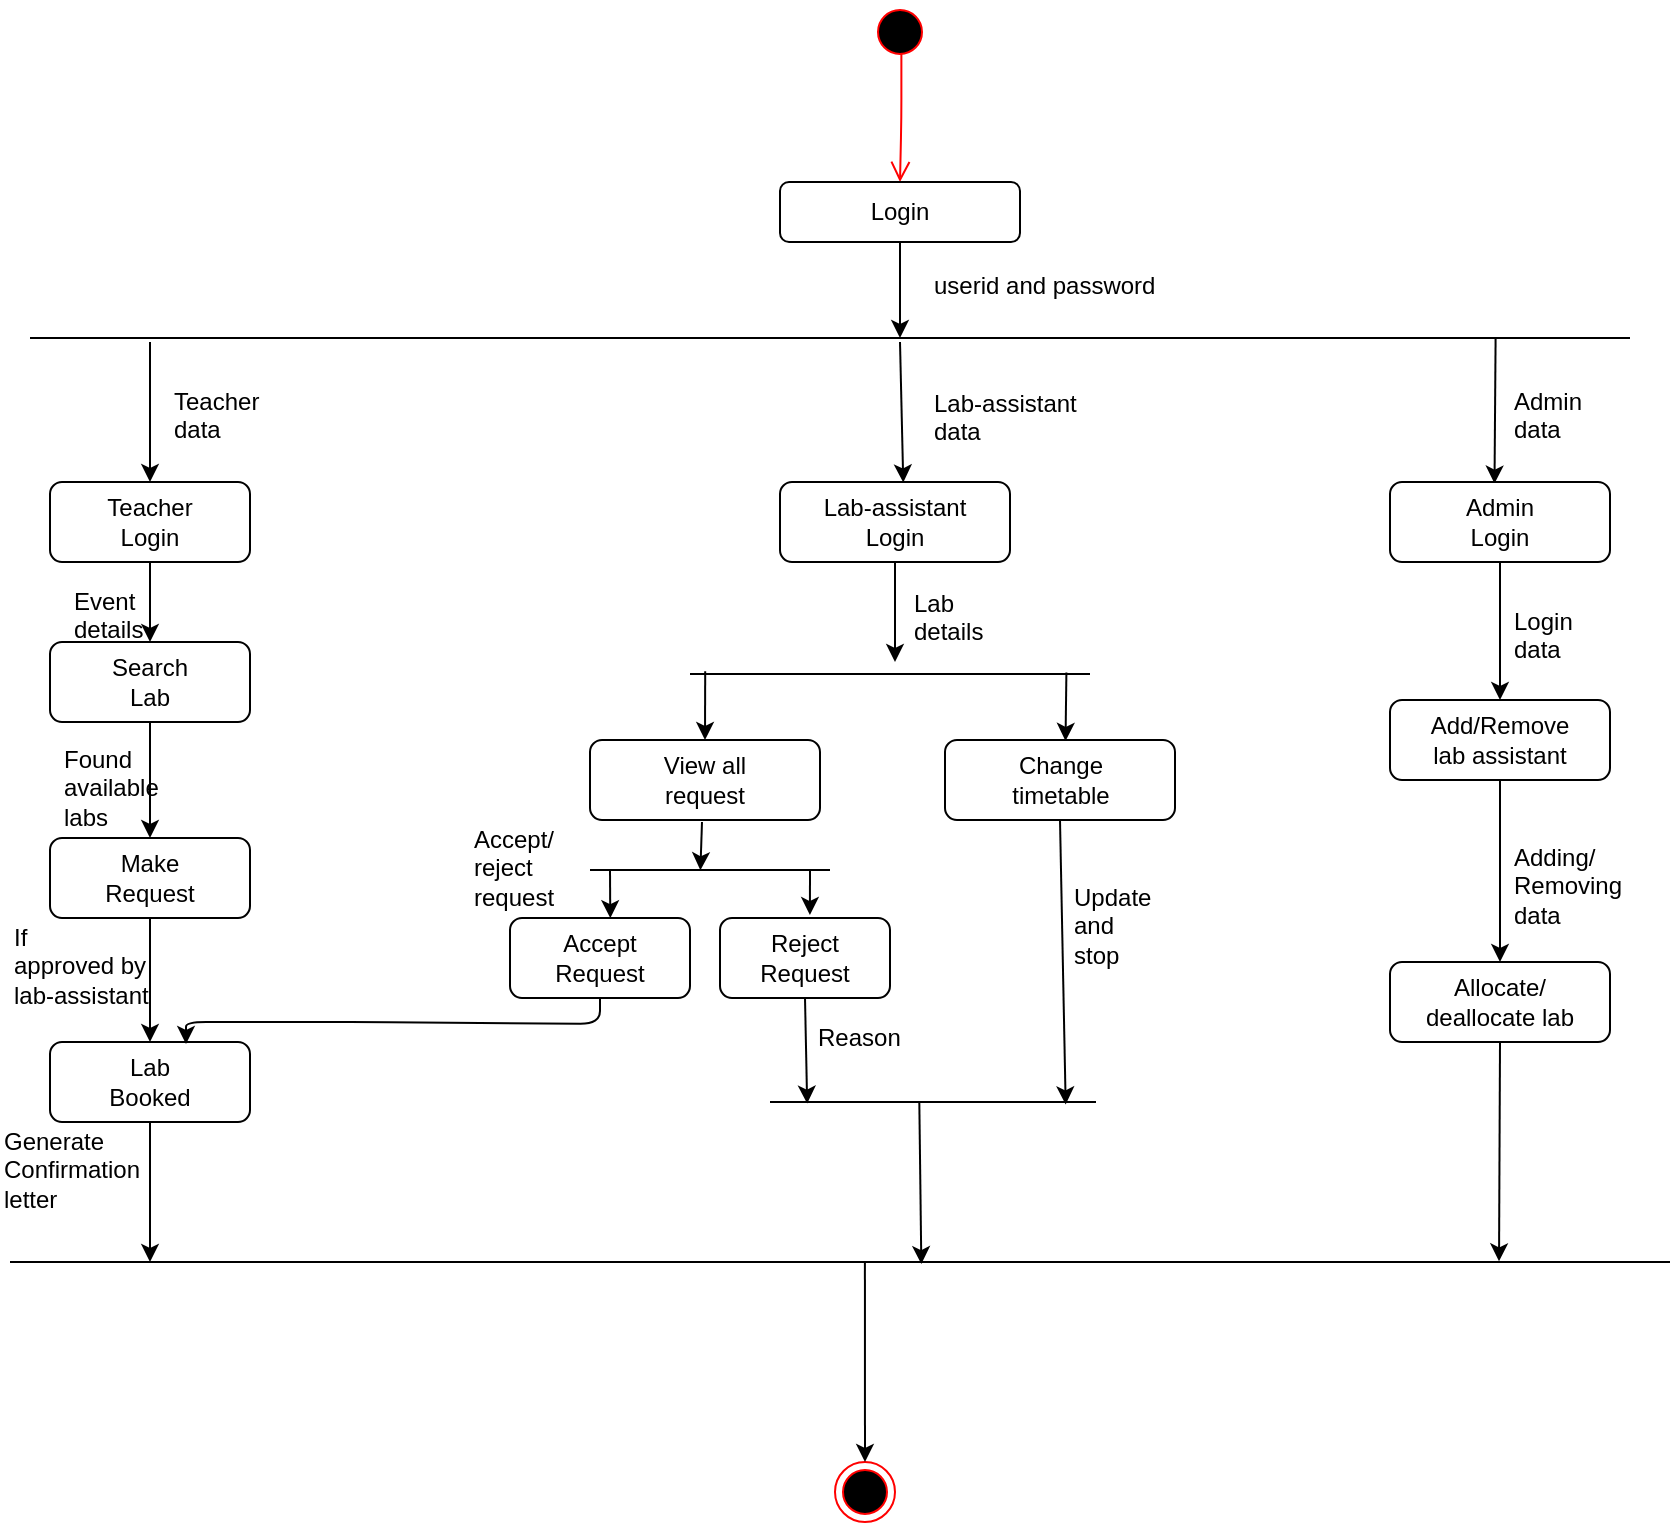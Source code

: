 <mxfile version="12.0.3" type="google" pages="1"><diagram name="Page-1" id="58cdce13-f638-feb5-8d6f-7d28b1aa9fa0"><mxGraphModel dx="1045" dy="627" grid="0" gridSize="10" guides="1" tooltips="1" connect="1" arrows="1" fold="1" page="1" pageScale="1" pageWidth="1100" pageHeight="850" background="#ffffff" math="0" shadow="0"><root><mxCell id="0"/><mxCell id="1" parent="0"/><mxCell id="IYb33F_SmLfLcoJ5pRjV-3" value="" style="ellipse;html=1;shape=startState;fillColor=#000000;strokeColor=#ff0000;" parent="1" vertex="1"><mxGeometry x="490" y="20" width="30" height="30" as="geometry"/></mxCell><mxCell id="IYb33F_SmLfLcoJ5pRjV-4" value="" style="edgeStyle=orthogonalEdgeStyle;html=1;verticalAlign=bottom;endArrow=open;endSize=8;strokeColor=#ff0000;exitX=0.523;exitY=0.852;exitDx=0;exitDy=0;exitPerimeter=0;" parent="1" source="IYb33F_SmLfLcoJ5pRjV-3" edge="1"><mxGeometry relative="1" as="geometry"><mxPoint x="505" y="110" as="targetPoint"/><Array as="points"><mxPoint x="505" y="78"/></Array></mxGeometry></mxCell><mxCell id="IYb33F_SmLfLcoJ5pRjV-9" value="Login" style="rounded=1;whiteSpace=wrap;html=1;" parent="1" vertex="1"><mxGeometry x="445" y="110" width="120" height="30" as="geometry"/></mxCell><mxCell id="IYb33F_SmLfLcoJ5pRjV-10" value="" style="line;strokeWidth=1;fillColor=none;align=left;verticalAlign=middle;spacingTop=-1;spacingLeft=3;spacingRight=3;rotatable=0;labelPosition=right;points=[];portConstraint=eastwest;fontSize=12;" parent="1" vertex="1"><mxGeometry x="70" y="184" width="800" height="8" as="geometry"/></mxCell><mxCell id="IYb33F_SmLfLcoJ5pRjV-11" value="" style="endArrow=classic;html=1;exitX=0.5;exitY=1;exitDx=0;exitDy=0;" parent="1" source="IYb33F_SmLfLcoJ5pRjV-9" edge="1"><mxGeometry width="50" height="50" relative="1" as="geometry"><mxPoint x="70" y="260" as="sourcePoint"/><mxPoint x="505" y="188" as="targetPoint"/></mxGeometry></mxCell><mxCell id="IYb33F_SmLfLcoJ5pRjV-12" value="userid and password" style="text;html=1;resizable=0;points=[];autosize=1;align=left;verticalAlign=top;spacingTop=-4;" parent="1" vertex="1"><mxGeometry x="520" y="152" width="130" height="20" as="geometry"/></mxCell><mxCell id="IYb33F_SmLfLcoJ5pRjV-14" value="&lt;div&gt;Teacher&lt;/div&gt;&lt;div&gt;Login&lt;br&gt;&lt;/div&gt;" style="rounded=1;whiteSpace=wrap;html=1;" parent="1" vertex="1"><mxGeometry x="80" y="260" width="100" height="40" as="geometry"/></mxCell><mxCell id="IYb33F_SmLfLcoJ5pRjV-15" value="" style="endArrow=classic;html=1;entryX=0.536;entryY=0.005;entryDx=0;entryDy=0;entryPerimeter=0;" parent="1" target="IYb33F_SmLfLcoJ5pRjV-20" edge="1"><mxGeometry width="50" height="50" relative="1" as="geometry"><mxPoint x="505" y="190" as="sourcePoint"/><mxPoint x="504" y="239.836" as="targetPoint"/></mxGeometry></mxCell><mxCell id="IYb33F_SmLfLcoJ5pRjV-16" value="" style="endArrow=classic;html=1;exitX=0.916;exitY=0.524;exitDx=0;exitDy=0;entryX=0.475;entryY=0.02;entryDx=0;entryDy=0;exitPerimeter=0;entryPerimeter=0;" parent="1" source="IYb33F_SmLfLcoJ5pRjV-10" target="IYb33F_SmLfLcoJ5pRjV-21" edge="1"><mxGeometry width="50" height="50" relative="1" as="geometry"><mxPoint x="910" y="188.0" as="sourcePoint"/><mxPoint x="910" y="236.336" as="targetPoint"/></mxGeometry></mxCell><mxCell id="IYb33F_SmLfLcoJ5pRjV-17" value="" style="endArrow=classic;html=1;" parent="1" edge="1"><mxGeometry width="50" height="50" relative="1" as="geometry"><mxPoint x="130" y="190" as="sourcePoint"/><mxPoint x="130" y="260" as="targetPoint"/></mxGeometry></mxCell><mxCell id="IYb33F_SmLfLcoJ5pRjV-18" value="&lt;div&gt;Teacher&lt;/div&gt;&lt;div&gt;data&lt;br&gt;&lt;/div&gt;" style="text;html=1;resizable=0;points=[];autosize=1;align=left;verticalAlign=top;spacingTop=-4;" parent="1" vertex="1"><mxGeometry x="140" y="210" width="60" height="30" as="geometry"/></mxCell><mxCell id="M5Ohu4TTc58XzC7SKZs5-5" value="" style="edgeStyle=orthogonalEdgeStyle;rounded=0;orthogonalLoop=1;jettySize=auto;html=1;" parent="1" source="IYb33F_SmLfLcoJ5pRjV-20" edge="1"><mxGeometry relative="1" as="geometry"><mxPoint x="503" y="350" as="targetPoint"/><Array as="points"><mxPoint x="503" y="350"/><mxPoint x="503" y="350"/></Array></mxGeometry></mxCell><mxCell id="IYb33F_SmLfLcoJ5pRjV-20" value="&lt;div&gt;Lab-assistant&lt;/div&gt;&lt;div&gt;Login&lt;br&gt;&lt;/div&gt;" style="rounded=1;whiteSpace=wrap;html=1;" parent="1" vertex="1"><mxGeometry x="445" y="260" width="115" height="40" as="geometry"/></mxCell><mxCell id="M5Ohu4TTc58XzC7SKZs5-25" value="" style="edgeStyle=orthogonalEdgeStyle;rounded=0;orthogonalLoop=1;jettySize=auto;html=1;" parent="1" source="IYb33F_SmLfLcoJ5pRjV-21" target="M5Ohu4TTc58XzC7SKZs5-24" edge="1"><mxGeometry relative="1" as="geometry"/></mxCell><mxCell id="IYb33F_SmLfLcoJ5pRjV-21" value="&lt;div&gt;Admin&lt;/div&gt;&lt;div&gt;Login&lt;br&gt;&lt;/div&gt;" style="rounded=1;whiteSpace=wrap;html=1;" parent="1" vertex="1"><mxGeometry x="750" y="260" width="110" height="40" as="geometry"/></mxCell><mxCell id="M5Ohu4TTc58XzC7SKZs5-28" value="" style="edgeStyle=orthogonalEdgeStyle;rounded=0;orthogonalLoop=1;jettySize=auto;html=1;" parent="1" source="M5Ohu4TTc58XzC7SKZs5-24" target="M5Ohu4TTc58XzC7SKZs5-27" edge="1"><mxGeometry relative="1" as="geometry"/></mxCell><mxCell id="M5Ohu4TTc58XzC7SKZs5-24" value="&lt;div&gt;Add/Remove&lt;/div&gt;&lt;div&gt;lab assistant&lt;br&gt;&lt;/div&gt;" style="rounded=1;whiteSpace=wrap;html=1;" parent="1" vertex="1"><mxGeometry x="750" y="369" width="110" height="40" as="geometry"/></mxCell><mxCell id="M5Ohu4TTc58XzC7SKZs5-27" value="&lt;div&gt;Allocate/&lt;/div&gt;&lt;div&gt;deallocate lab&lt;br&gt;&lt;/div&gt;" style="rounded=1;whiteSpace=wrap;html=1;" parent="1" vertex="1"><mxGeometry x="750" y="500" width="110" height="40" as="geometry"/></mxCell><mxCell id="IYb33F_SmLfLcoJ5pRjV-22" value="&lt;div&gt;Lab-assistant&lt;br&gt;&lt;/div&gt;&lt;div&gt;data&lt;br&gt;&lt;/div&gt;" style="text;html=1;resizable=0;points=[];autosize=1;align=left;verticalAlign=top;spacingTop=-4;" parent="1" vertex="1"><mxGeometry x="520" y="211" width="90" height="30" as="geometry"/></mxCell><mxCell id="IYb33F_SmLfLcoJ5pRjV-23" value="&lt;div&gt;Admin&lt;br&gt;&lt;/div&gt;&lt;div&gt;data&lt;br&gt;&lt;/div&gt;" style="text;html=1;resizable=0;points=[];autosize=1;align=left;verticalAlign=top;spacingTop=-4;" parent="1" vertex="1"><mxGeometry x="810" y="210" width="50" height="30" as="geometry"/></mxCell><mxCell id="IYb33F_SmLfLcoJ5pRjV-24" value="" style="endArrow=classic;html=1;exitX=0.5;exitY=1;exitDx=0;exitDy=0;entryX=0.5;entryY=0;entryDx=0;entryDy=0;" parent="1" source="IYb33F_SmLfLcoJ5pRjV-14" target="IYb33F_SmLfLcoJ5pRjV-26" edge="1"><mxGeometry width="50" height="50" relative="1" as="geometry"><mxPoint x="140" y="200" as="sourcePoint"/><mxPoint x="130" y="330" as="targetPoint"/></mxGeometry></mxCell><mxCell id="IYb33F_SmLfLcoJ5pRjV-30" value="" style="edgeStyle=orthogonalEdgeStyle;rounded=0;orthogonalLoop=1;jettySize=auto;html=1;" parent="1" source="IYb33F_SmLfLcoJ5pRjV-26" target="IYb33F_SmLfLcoJ5pRjV-29" edge="1"><mxGeometry relative="1" as="geometry"/></mxCell><mxCell id="IYb33F_SmLfLcoJ5pRjV-26" value="&lt;div&gt;Search &lt;br&gt;&lt;/div&gt;&lt;div&gt;Lab&lt;br&gt;&lt;/div&gt;" style="rounded=1;whiteSpace=wrap;html=1;" parent="1" vertex="1"><mxGeometry x="80" y="340" width="100" height="40" as="geometry"/></mxCell><mxCell id="IYb33F_SmLfLcoJ5pRjV-39" value="" style="edgeStyle=orthogonalEdgeStyle;rounded=0;orthogonalLoop=1;jettySize=auto;html=1;" parent="1" source="IYb33F_SmLfLcoJ5pRjV-29" target="IYb33F_SmLfLcoJ5pRjV-38" edge="1"><mxGeometry relative="1" as="geometry"/></mxCell><mxCell id="IYb33F_SmLfLcoJ5pRjV-29" value="&lt;div&gt;Make &lt;br&gt;&lt;/div&gt;&lt;div&gt;Request&lt;br&gt;&lt;/div&gt;" style="rounded=1;whiteSpace=wrap;html=1;" parent="1" vertex="1"><mxGeometry x="80" y="438" width="100" height="40" as="geometry"/></mxCell><mxCell id="M5Ohu4TTc58XzC7SKZs5-2" value="" style="edgeStyle=orthogonalEdgeStyle;rounded=0;orthogonalLoop=1;jettySize=auto;html=1;" parent="1" source="IYb33F_SmLfLcoJ5pRjV-38" edge="1"><mxGeometry relative="1" as="geometry"><mxPoint x="130" y="650" as="targetPoint"/></mxGeometry></mxCell><mxCell id="IYb33F_SmLfLcoJ5pRjV-38" value="&lt;div&gt;Lab&lt;/div&gt;&lt;div&gt;Booked&lt;br&gt;&lt;/div&gt;" style="rounded=1;whiteSpace=wrap;html=1;" parent="1" vertex="1"><mxGeometry x="80" y="540" width="100" height="40" as="geometry"/></mxCell><mxCell id="IYb33F_SmLfLcoJ5pRjV-27" value="&lt;div&gt;Event &lt;br&gt;&lt;/div&gt;&lt;div&gt;details&lt;br&gt;&lt;/div&gt;" style="text;html=1;resizable=0;points=[];autosize=1;align=left;verticalAlign=top;spacingTop=-4;" parent="1" vertex="1"><mxGeometry x="90" y="310" width="50" height="30" as="geometry"/></mxCell><mxCell id="IYb33F_SmLfLcoJ5pRjV-35" value="&lt;div&gt;Found&lt;/div&gt;&lt;div&gt;available&lt;/div&gt;&lt;div&gt;labs&lt;br&gt;&lt;/div&gt;" style="text;html=1;resizable=0;points=[];autosize=1;align=left;verticalAlign=top;spacingTop=-4;" parent="1" vertex="1"><mxGeometry x="85" y="389" width="60" height="40" as="geometry"/></mxCell><mxCell id="IYb33F_SmLfLcoJ5pRjV-40" value="&lt;div&gt;If&lt;/div&gt;&lt;div&gt;approved by&lt;/div&gt;&lt;div&gt;lab-assistant&lt;br&gt;&lt;/div&gt;&lt;div&gt;&lt;br&gt;&lt;/div&gt;" style="text;html=1;resizable=0;points=[];autosize=1;align=left;verticalAlign=top;spacingTop=-4;" parent="1" vertex="1"><mxGeometry x="60" y="478" width="80" height="60" as="geometry"/></mxCell><mxCell id="M5Ohu4TTc58XzC7SKZs5-3" value="&lt;div&gt;Generate &lt;br&gt;&lt;/div&gt;&lt;div&gt;Confirmation &lt;br&gt;&lt;/div&gt;&lt;div&gt;letter&lt;br&gt;&lt;/div&gt;" style="text;html=1;resizable=0;points=[];autosize=1;align=left;verticalAlign=top;spacingTop=-4;" parent="1" vertex="1"><mxGeometry x="55" y="580" width="90" height="40" as="geometry"/></mxCell><mxCell id="M5Ohu4TTc58XzC7SKZs5-6" value="" style="line;strokeWidth=1;fillColor=none;align=left;verticalAlign=middle;spacingTop=-1;spacingLeft=3;spacingRight=3;rotatable=0;labelPosition=right;points=[];portConstraint=eastwest;" parent="1" vertex="1"><mxGeometry x="400" y="352" width="200" height="8" as="geometry"/></mxCell><mxCell id="M5Ohu4TTc58XzC7SKZs5-7" value="&lt;div&gt;View all &lt;br&gt;&lt;/div&gt;&lt;div&gt;request&lt;br&gt;&lt;/div&gt;" style="rounded=1;whiteSpace=wrap;html=1;" parent="1" vertex="1"><mxGeometry x="350" y="389" width="115" height="40" as="geometry"/></mxCell><mxCell id="M5Ohu4TTc58XzC7SKZs5-8" value="&lt;div&gt;Change &lt;br&gt;&lt;/div&gt;&lt;div&gt;timetable&lt;br&gt;&lt;/div&gt;" style="rounded=1;whiteSpace=wrap;html=1;" parent="1" vertex="1"><mxGeometry x="527.5" y="389" width="115" height="40" as="geometry"/></mxCell><mxCell id="M5Ohu4TTc58XzC7SKZs5-13" value="" style="endArrow=classic;html=1;entryX=0.5;entryY=0;entryDx=0;entryDy=0;exitX=0.038;exitY=0.323;exitDx=0;exitDy=0;exitPerimeter=0;" parent="1" source="M5Ohu4TTc58XzC7SKZs5-6" target="M5Ohu4TTc58XzC7SKZs5-7" edge="1"><mxGeometry width="50" height="50" relative="1" as="geometry"><mxPoint x="408" y="357" as="sourcePoint"/><mxPoint x="110" y="680" as="targetPoint"/></mxGeometry></mxCell><mxCell id="M5Ohu4TTc58XzC7SKZs5-14" value="" style="endArrow=classic;html=1;exitX=0.941;exitY=0.4;exitDx=0;exitDy=0;exitPerimeter=0;entryX=0.524;entryY=0.012;entryDx=0;entryDy=0;entryPerimeter=0;" parent="1" source="M5Ohu4TTc58XzC7SKZs5-6" target="M5Ohu4TTc58XzC7SKZs5-8" edge="1"><mxGeometry width="50" height="50" relative="1" as="geometry"><mxPoint x="60" y="730" as="sourcePoint"/><mxPoint x="110" y="680" as="targetPoint"/></mxGeometry></mxCell><mxCell id="M5Ohu4TTc58XzC7SKZs5-15" value="" style="line;strokeWidth=1;fillColor=none;align=left;verticalAlign=middle;spacingTop=-1;spacingLeft=3;spacingRight=3;rotatable=0;labelPosition=right;points=[];portConstraint=eastwest;" parent="1" vertex="1"><mxGeometry x="60" y="646" width="830" height="8" as="geometry"/></mxCell><mxCell id="M5Ohu4TTc58XzC7SKZs5-16" value="" style="line;strokeWidth=1;fillColor=none;align=left;verticalAlign=middle;spacingTop=-1;spacingLeft=3;spacingRight=3;rotatable=0;labelPosition=right;points=[];portConstraint=eastwest;" parent="1" vertex="1"><mxGeometry x="440" y="566" width="163" height="8" as="geometry"/></mxCell><mxCell id="M5Ohu4TTc58XzC7SKZs5-22" value="" style="endArrow=classic;html=1;exitX=0.5;exitY=1;exitDx=0;exitDy=0;entryX=0.907;entryY=0.65;entryDx=0;entryDy=0;entryPerimeter=0;" parent="1" source="M5Ohu4TTc58XzC7SKZs5-8" target="M5Ohu4TTc58XzC7SKZs5-16" edge="1"><mxGeometry width="50" height="50" relative="1" as="geometry"><mxPoint x="417.5" y="439" as="sourcePoint"/><mxPoint x="540" y="480" as="targetPoint"/></mxGeometry></mxCell><mxCell id="M5Ohu4TTc58XzC7SKZs5-23" value="" style="endArrow=classic;html=1;exitX=0.458;exitY=0.458;exitDx=0;exitDy=0;exitPerimeter=0;entryX=0.549;entryY=0.631;entryDx=0;entryDy=0;entryPerimeter=0;" parent="1" source="M5Ohu4TTc58XzC7SKZs5-16" target="M5Ohu4TTc58XzC7SKZs5-15" edge="1"><mxGeometry width="50" height="50" relative="1" as="geometry"><mxPoint x="430" y="630" as="sourcePoint"/><mxPoint x="487" y="650" as="targetPoint"/></mxGeometry></mxCell><mxCell id="M5Ohu4TTc58XzC7SKZs5-26" value="&lt;div&gt;Login&lt;/div&gt;&lt;div&gt;data&lt;br&gt;&lt;/div&gt;" style="text;html=1;resizable=0;points=[];autosize=1;align=left;verticalAlign=top;spacingTop=-4;" parent="1" vertex="1"><mxGeometry x="810" y="320" width="50" height="30" as="geometry"/></mxCell><mxCell id="M5Ohu4TTc58XzC7SKZs5-29" value="&lt;div&gt;Adding/&lt;/div&gt;&lt;div&gt;Removing &lt;br&gt;&lt;/div&gt;&lt;div&gt;data&lt;br&gt;&lt;/div&gt;" style="text;html=1;resizable=0;points=[];autosize=1;align=left;verticalAlign=top;spacingTop=-4;" parent="1" vertex="1"><mxGeometry x="810" y="438" width="70" height="40" as="geometry"/></mxCell><mxCell id="M5Ohu4TTc58XzC7SKZs5-30" value="" style="endArrow=classic;html=1;entryX=0.897;entryY=0.458;entryDx=0;entryDy=0;entryPerimeter=0;exitX=0.5;exitY=1;exitDx=0;exitDy=0;" parent="1" source="M5Ohu4TTc58XzC7SKZs5-27" target="M5Ohu4TTc58XzC7SKZs5-15" edge="1"><mxGeometry width="50" height="50" relative="1" as="geometry"><mxPoint x="820" y="620" as="sourcePoint"/><mxPoint x="870" y="570" as="targetPoint"/></mxGeometry></mxCell><mxCell id="M5Ohu4TTc58XzC7SKZs5-31" value="" style="ellipse;html=1;shape=endState;fillColor=#000000;strokeColor=#ff0000;direction=south;" parent="1" vertex="1"><mxGeometry x="472.5" y="750" width="30" height="30" as="geometry"/></mxCell><mxCell id="M5Ohu4TTc58XzC7SKZs5-33" value="" style="endArrow=classic;html=1;exitX=0.515;exitY=0.452;exitDx=0;exitDy=0;exitPerimeter=0;entryX=0;entryY=0.5;entryDx=0;entryDy=0;" parent="1" source="M5Ohu4TTc58XzC7SKZs5-15" target="M5Ohu4TTc58XzC7SKZs5-31" edge="1"><mxGeometry width="50" height="50" relative="1" as="geometry"><mxPoint x="350" y="810" as="sourcePoint"/><mxPoint x="490" y="750" as="targetPoint"/></mxGeometry></mxCell><mxCell id="M5Ohu4TTc58XzC7SKZs5-34" value="" style="line;strokeWidth=1;fillColor=none;align=left;verticalAlign=middle;spacingTop=-1;spacingLeft=3;spacingRight=3;rotatable=0;labelPosition=right;points=[];portConstraint=eastwest;" parent="1" vertex="1"><mxGeometry x="350" y="450" width="120" height="8" as="geometry"/></mxCell><mxCell id="M5Ohu4TTc58XzC7SKZs5-35" value="&lt;div&gt;Accept &lt;br&gt;&lt;/div&gt;&lt;div&gt;Request&lt;br&gt;&lt;/div&gt;" style="rounded=1;whiteSpace=wrap;html=1;" parent="1" vertex="1"><mxGeometry x="310" y="478" width="90" height="40" as="geometry"/></mxCell><mxCell id="M5Ohu4TTc58XzC7SKZs5-36" value="&lt;div&gt;Reject&lt;/div&gt;&lt;div&gt;Request&lt;br&gt;&lt;/div&gt;" style="rounded=1;whiteSpace=wrap;html=1;" parent="1" vertex="1"><mxGeometry x="415" y="478" width="85" height="40" as="geometry"/></mxCell><mxCell id="M5Ohu4TTc58XzC7SKZs5-38" value="" style="endArrow=classic;html=1;entryX=0.46;entryY=0.515;entryDx=0;entryDy=0;entryPerimeter=0;" parent="1" target="M5Ohu4TTc58XzC7SKZs5-34" edge="1"><mxGeometry width="50" height="50" relative="1" as="geometry"><mxPoint x="406" y="430" as="sourcePoint"/><mxPoint x="405" y="454" as="targetPoint"/></mxGeometry></mxCell><mxCell id="M5Ohu4TTc58XzC7SKZs5-39" value="" style="endArrow=classic;html=1;entryX=0.489;entryY=0.438;entryDx=0;entryDy=0;entryPerimeter=0;" parent="1" edge="1"><mxGeometry width="50" height="50" relative="1" as="geometry"><mxPoint x="460" y="453.5" as="sourcePoint"/><mxPoint x="459.96" y="476.504" as="targetPoint"/></mxGeometry></mxCell><mxCell id="M5Ohu4TTc58XzC7SKZs5-42" value="" style="endArrow=classic;html=1;entryX=0.557;entryY=0.002;entryDx=0;entryDy=0;entryPerimeter=0;" parent="1" target="M5Ohu4TTc58XzC7SKZs5-35" edge="1"><mxGeometry width="50" height="50" relative="1" as="geometry"><mxPoint x="360" y="454" as="sourcePoint"/><mxPoint x="469.96" y="486.504" as="targetPoint"/></mxGeometry></mxCell><mxCell id="M5Ohu4TTc58XzC7SKZs5-43" value="" style="endArrow=classic;html=1;entryX=0.68;entryY=0.025;entryDx=0;entryDy=0;entryPerimeter=0;exitX=0.5;exitY=1;exitDx=0;exitDy=0;" parent="1" source="M5Ohu4TTc58XzC7SKZs5-35" target="IYb33F_SmLfLcoJ5pRjV-38" edge="1"><mxGeometry width="50" height="50" relative="1" as="geometry"><mxPoint x="360" y="531" as="sourcePoint"/><mxPoint x="340" y="560" as="targetPoint"/><Array as="points"><mxPoint x="355" y="531"/><mxPoint x="240" y="530"/><mxPoint x="148" y="530"/></Array></mxGeometry></mxCell><mxCell id="M5Ohu4TTc58XzC7SKZs5-45" value="" style="endArrow=classic;html=1;entryX=0.114;entryY=0.6;entryDx=0;entryDy=0;entryPerimeter=0;exitX=0.5;exitY=1;exitDx=0;exitDy=0;" parent="1" source="M5Ohu4TTc58XzC7SKZs5-36" target="M5Ohu4TTc58XzC7SKZs5-16" edge="1"><mxGeometry width="50" height="50" relative="1" as="geometry"><mxPoint x="330" y="640" as="sourcePoint"/><mxPoint x="380" y="590" as="targetPoint"/></mxGeometry></mxCell><mxCell id="M5Ohu4TTc58XzC7SKZs5-47" value="&lt;div&gt;Lab&lt;/div&gt;&lt;div&gt;details&lt;br&gt;&lt;/div&gt;" style="text;html=1;resizable=0;points=[];autosize=1;align=left;verticalAlign=top;spacingTop=-4;" parent="1" vertex="1"><mxGeometry x="510" y="311" width="50" height="30" as="geometry"/></mxCell><mxCell id="M5Ohu4TTc58XzC7SKZs5-48" value="&lt;div&gt;Accept/&lt;/div&gt;&lt;div&gt;reject&lt;/div&gt;&lt;div&gt;request&lt;br&gt;&lt;/div&gt;" style="text;html=1;resizable=0;points=[];autosize=1;align=left;verticalAlign=top;spacingTop=-4;" parent="1" vertex="1"><mxGeometry x="290" y="429" width="60" height="40" as="geometry"/></mxCell><mxCell id="M5Ohu4TTc58XzC7SKZs5-49" value="&lt;div&gt;Update&lt;/div&gt;&lt;div&gt;and&lt;/div&gt;&lt;div&gt;stop&lt;br&gt;&lt;/div&gt;" style="text;html=1;resizable=0;points=[];autosize=1;align=left;verticalAlign=top;spacingTop=-4;" parent="1" vertex="1"><mxGeometry x="590" y="458" width="60" height="40" as="geometry"/></mxCell><mxCell id="M5Ohu4TTc58XzC7SKZs5-50" value="Reason" style="text;html=1;resizable=0;points=[];autosize=1;align=left;verticalAlign=top;spacingTop=-4;" parent="1" vertex="1"><mxGeometry x="461.5" y="528" width="60" height="20" as="geometry"/></mxCell></root></mxGraphModel></diagram></mxfile>